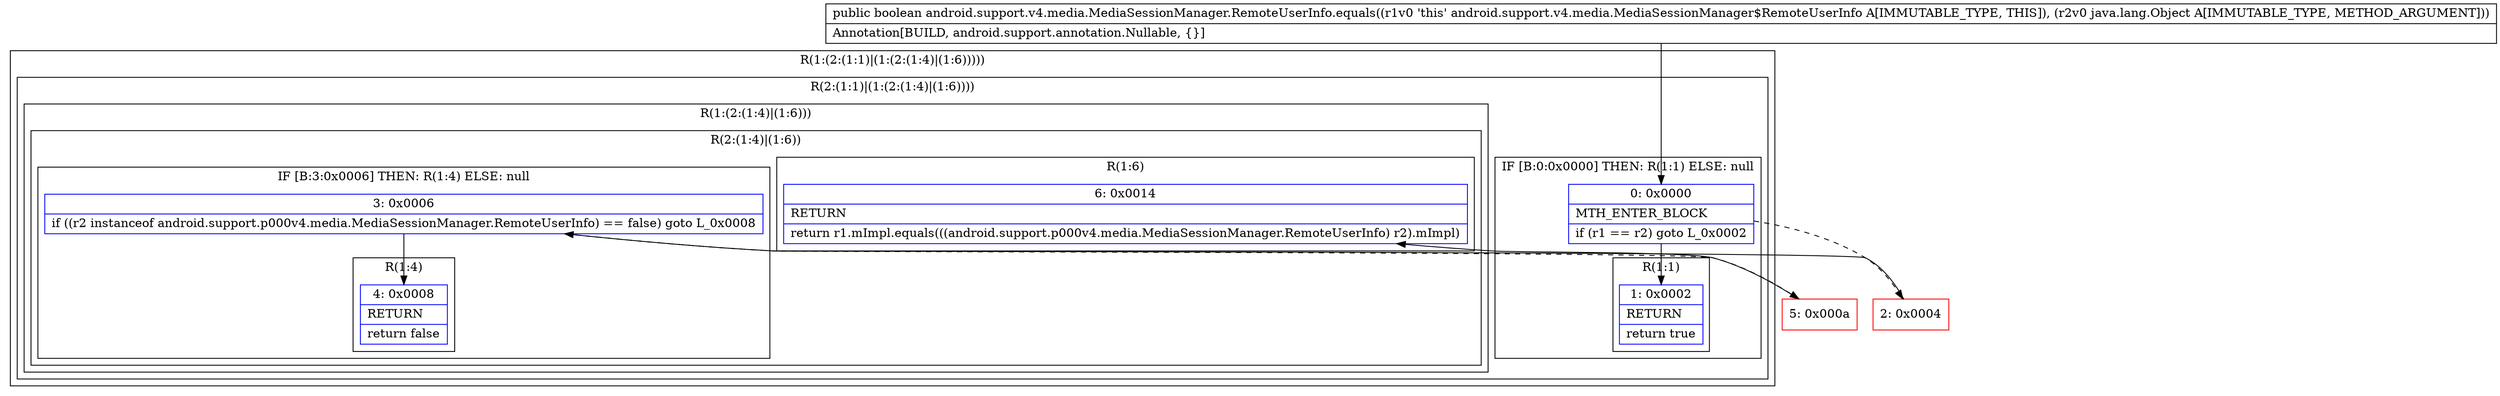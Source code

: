 digraph "CFG forandroid.support.v4.media.MediaSessionManager.RemoteUserInfo.equals(Ljava\/lang\/Object;)Z" {
subgraph cluster_Region_1151878192 {
label = "R(1:(2:(1:1)|(1:(2:(1:4)|(1:6)))))";
node [shape=record,color=blue];
subgraph cluster_Region_421412041 {
label = "R(2:(1:1)|(1:(2:(1:4)|(1:6))))";
node [shape=record,color=blue];
subgraph cluster_IfRegion_1474004256 {
label = "IF [B:0:0x0000] THEN: R(1:1) ELSE: null";
node [shape=record,color=blue];
Node_0 [shape=record,label="{0\:\ 0x0000|MTH_ENTER_BLOCK\l|if (r1 == r2) goto L_0x0002\l}"];
subgraph cluster_Region_2074209191 {
label = "R(1:1)";
node [shape=record,color=blue];
Node_1 [shape=record,label="{1\:\ 0x0002|RETURN\l|return true\l}"];
}
}
subgraph cluster_Region_2100209959 {
label = "R(1:(2:(1:4)|(1:6)))";
node [shape=record,color=blue];
subgraph cluster_Region_364784191 {
label = "R(2:(1:4)|(1:6))";
node [shape=record,color=blue];
subgraph cluster_IfRegion_507993901 {
label = "IF [B:3:0x0006] THEN: R(1:4) ELSE: null";
node [shape=record,color=blue];
Node_3 [shape=record,label="{3\:\ 0x0006|if ((r2 instanceof android.support.p000v4.media.MediaSessionManager.RemoteUserInfo) == false) goto L_0x0008\l}"];
subgraph cluster_Region_1791980433 {
label = "R(1:4)";
node [shape=record,color=blue];
Node_4 [shape=record,label="{4\:\ 0x0008|RETURN\l|return false\l}"];
}
}
subgraph cluster_Region_1654687870 {
label = "R(1:6)";
node [shape=record,color=blue];
Node_6 [shape=record,label="{6\:\ 0x0014|RETURN\l|return r1.mImpl.equals(((android.support.p000v4.media.MediaSessionManager.RemoteUserInfo) r2).mImpl)\l}"];
}
}
}
}
}
Node_2 [shape=record,color=red,label="{2\:\ 0x0004}"];
Node_5 [shape=record,color=red,label="{5\:\ 0x000a}"];
MethodNode[shape=record,label="{public boolean android.support.v4.media.MediaSessionManager.RemoteUserInfo.equals((r1v0 'this' android.support.v4.media.MediaSessionManager$RemoteUserInfo A[IMMUTABLE_TYPE, THIS]), (r2v0 java.lang.Object A[IMMUTABLE_TYPE, METHOD_ARGUMENT]))  | Annotation[BUILD, android.support.annotation.Nullable, \{\}]\l}"];
MethodNode -> Node_0;
Node_0 -> Node_1;
Node_0 -> Node_2[style=dashed];
Node_3 -> Node_4;
Node_3 -> Node_5[style=dashed];
Node_2 -> Node_3;
Node_5 -> Node_6;
}

